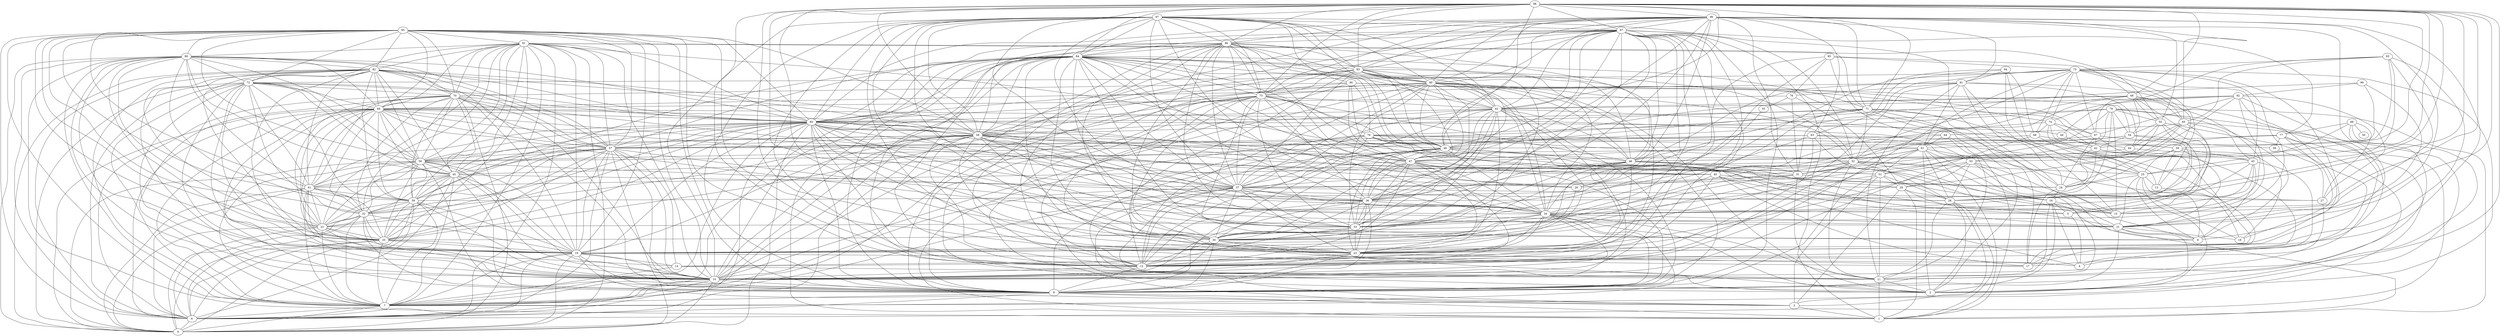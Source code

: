 digraph "sensornet-topology" {
label = "";
rankdir="BT";"0"->"6" [arrowhead = "both"] 
"0"->"7" [arrowhead = "both"] 
"0"->"10" [arrowhead = "both"] 
"0"->"19" [arrowhead = "both"] 
"0"->"20" [arrowhead = "both"] 
"0"->"22" [arrowhead = "both"] 
"0"->"32" [arrowhead = "both"] 
"0"->"39" [arrowhead = "both"] 
"0"->"41" [arrowhead = "both"] 
"0"->"56" [arrowhead = "both"] 
"0"->"57" [arrowhead = "both"] 
"0"->"60" [arrowhead = "both"] 
"0"->"69" [arrowhead = "both"] 
"0"->"70" [arrowhead = "both"] 
"0"->"72" [arrowhead = "both"] 
"0"->"82" [arrowhead = "both"] 
"0"->"89" [arrowhead = "both"] 
"0"->"91" [arrowhead = "both"] 
"1"->"3" [arrowhead = "both"] 
"1"->"8" [arrowhead = "both"] 
"1"->"11" [arrowhead = "both"] 
"1"->"28" [arrowhead = "both"] 
"1"->"29" [arrowhead = "both"] 
"1"->"53" [arrowhead = "both"] 
"1"->"61" [arrowhead = "both"] 
"1"->"64" [arrowhead = "both"] 
"1"->"78" [arrowhead = "both"] 
"1"->"79" [arrowhead = "both"] 
"1"->"84" [arrowhead = "both"] 
"1"->"87" [arrowhead = "both"] 
"1"->"89" [arrowhead = "both"] 
"2"->"11" [arrowhead = "both"] 
"2"->"16" [arrowhead = "both"] 
"2"->"21" [arrowhead = "both"] 
"2"->"25" [arrowhead = "both"] 
"2"->"28" [arrowhead = "both"] 
"2"->"30" [arrowhead = "both"] 
"2"->"34" [arrowhead = "both"] 
"2"->"37" [arrowhead = "both"] 
"2"->"61" [arrowhead = "both"] 
"2"->"71" [arrowhead = "both"] 
"2"->"75" [arrowhead = "both"] 
"2"->"78" [arrowhead = "both"] 
"2"->"80" [arrowhead = "both"] 
"2"->"84" [arrowhead = "both"] 
"2"->"88" [arrowhead = "both"] 
"3"->"8" [arrowhead = "both"] 
"3"->"19" [arrowhead = "both"] 
"3"->"28" [arrowhead = "both"] 
"3"->"29" [arrowhead = "both"] 
"3"->"51" [arrowhead = "both"] 
"3"->"73" [arrowhead = "both"] 
"3"->"78" [arrowhead = "both"] 
"3"->"79" [arrowhead = "both"] 
"4"->"5" [arrowhead = "both"] 
"4"->"16" [arrowhead = "both"] 
"4"->"19" [arrowhead = "both"] 
"4"->"40" [arrowhead = "both"] 
"4"->"55" [arrowhead = "both"] 
"4"->"66" [arrowhead = "both"] 
"4"->"95" [arrowhead = "both"] 
"5"->"16" [arrowhead = "both"] 
"5"->"29" [arrowhead = "both"] 
"5"->"43" [arrowhead = "both"] 
"5"->"54" [arrowhead = "both"] 
"5"->"60" [arrowhead = "both"] 
"5"->"66" [arrowhead = "both"] 
"5"->"90" [arrowhead = "both"] 
"6"->"7" [arrowhead = "both"] 
"6"->"8" [arrowhead = "both"] 
"6"->"10" [arrowhead = "both"] 
"6"->"19" [arrowhead = "both"] 
"6"->"20" [arrowhead = "both"] 
"6"->"22" [arrowhead = "both"] 
"6"->"32" [arrowhead = "both"] 
"6"->"39" [arrowhead = "both"] 
"6"->"41" [arrowhead = "both"] 
"6"->"45" [arrowhead = "both"] 
"6"->"57" [arrowhead = "both"] 
"6"->"58" [arrowhead = "both"] 
"6"->"60" [arrowhead = "both"] 
"6"->"69" [arrowhead = "both"] 
"6"->"70" [arrowhead = "both"] 
"6"->"72" [arrowhead = "both"] 
"6"->"77" [arrowhead = "both"] 
"6"->"82" [arrowhead = "both"] 
"6"->"89" [arrowhead = "both"] 
"6"->"91" [arrowhead = "both"] 
"6"->"95" [arrowhead = "both"] 
"7"->"8" [arrowhead = "both"] 
"7"->"10" [arrowhead = "both"] 
"7"->"14" [arrowhead = "both"] 
"7"->"19" [arrowhead = "both"] 
"7"->"20" [arrowhead = "both"] 
"7"->"22" [arrowhead = "both"] 
"7"->"32" [arrowhead = "both"] 
"7"->"34" [arrowhead = "both"] 
"7"->"37" [arrowhead = "both"] 
"7"->"39" [arrowhead = "both"] 
"7"->"41" [arrowhead = "both"] 
"7"->"45" [arrowhead = "both"] 
"7"->"56" [arrowhead = "both"] 
"7"->"58" [arrowhead = "both"] 
"7"->"60" [arrowhead = "both"] 
"7"->"65" [arrowhead = "both"] 
"7"->"69" [arrowhead = "both"] 
"7"->"70" [arrowhead = "both"] 
"7"->"72" [arrowhead = "both"] 
"7"->"82" [arrowhead = "both"] 
"7"->"83" [arrowhead = "both"] 
"7"->"84" [arrowhead = "both"] 
"7"->"89" [arrowhead = "both"] 
"7"->"91" [arrowhead = "both"] 
"7"->"95" [arrowhead = "both"] 
"8"->"10" [arrowhead = "both"] 
"8"->"12" [arrowhead = "both"] 
"8"->"19" [arrowhead = "both"] 
"8"->"21" [arrowhead = "both"] 
"8"->"23" [arrowhead = "both"] 
"8"->"30" [arrowhead = "both"] 
"8"->"32" [arrowhead = "both"] 
"8"->"34" [arrowhead = "both"] 
"8"->"36" [arrowhead = "both"] 
"8"->"37" [arrowhead = "both"] 
"8"->"45" [arrowhead = "both"] 
"8"->"47" [arrowhead = "both"] 
"8"->"48" [arrowhead = "both"] 
"8"->"51" [arrowhead = "both"] 
"8"->"53" [arrowhead = "both"] 
"8"->"56" [arrowhead = "both"] 
"8"->"57" [arrowhead = "both"] 
"8"->"60" [arrowhead = "both"] 
"8"->"62" [arrowhead = "both"] 
"8"->"69" [arrowhead = "both"] 
"8"->"73" [arrowhead = "both"] 
"8"->"80" [arrowhead = "both"] 
"8"->"82" [arrowhead = "both"] 
"8"->"84" [arrowhead = "both"] 
"8"->"86" [arrowhead = "both"] 
"8"->"87" [arrowhead = "both"] 
"8"->"95" [arrowhead = "both"] 
"8"->"97" [arrowhead = "both"] 
"8"->"98" [arrowhead = "both"] 
"9"->"13" [arrowhead = "both"] 
"9"->"21" [arrowhead = "both"] 
"9"->"25" [arrowhead = "both"] 
"9"->"43" [arrowhead = "both"] 
"9"->"63" [arrowhead = "both"] 
"9"->"71" [arrowhead = "both"] 
"9"->"73" [arrowhead = "both"] 
"9"->"75" [arrowhead = "both"] 
"9"->"79" [arrowhead = "both"] 
"9"->"84" [arrowhead = "both"] 
"10"->"12" [arrowhead = "both"] 
"10"->"19" [arrowhead = "both"] 
"10"->"20" [arrowhead = "both"] 
"10"->"22" [arrowhead = "both"] 
"10"->"23" [arrowhead = "both"] 
"10"->"30" [arrowhead = "both"] 
"10"->"32" [arrowhead = "both"] 
"10"->"34" [arrowhead = "both"] 
"10"->"36" [arrowhead = "both"] 
"10"->"37" [arrowhead = "both"] 
"10"->"39" [arrowhead = "both"] 
"10"->"41" [arrowhead = "both"] 
"10"->"45" [arrowhead = "both"] 
"10"->"47" [arrowhead = "both"] 
"10"->"56" [arrowhead = "both"] 
"10"->"57" [arrowhead = "both"] 
"10"->"58" [arrowhead = "both"] 
"10"->"62" [arrowhead = "both"] 
"10"->"68" [arrowhead = "both"] 
"10"->"69" [arrowhead = "both"] 
"10"->"70" [arrowhead = "both"] 
"10"->"72" [arrowhead = "both"] 
"10"->"73" [arrowhead = "both"] 
"10"->"80" [arrowhead = "both"] 
"10"->"82" [arrowhead = "both"] 
"10"->"84" [arrowhead = "both"] 
"10"->"86" [arrowhead = "both"] 
"10"->"87" [arrowhead = "both"] 
"10"->"88" [arrowhead = "both"] 
"10"->"89" [arrowhead = "both"] 
"10"->"91" [arrowhead = "both"] 
"10"->"95" [arrowhead = "both"] 
"10"->"97" [arrowhead = "both"] 
"11"->"14" [arrowhead = "both"] 
"11"->"16" [arrowhead = "both"] 
"11"->"27" [arrowhead = "both"] 
"11"->"28" [arrowhead = "both"] 
"11"->"31" [arrowhead = "both"] 
"11"->"34" [arrowhead = "both"] 
"11"->"51" [arrowhead = "both"] 
"11"->"52" [arrowhead = "both"] 
"11"->"64" [arrowhead = "both"] 
"11"->"77" [arrowhead = "both"] 
"11"->"78" [arrowhead = "both"] 
"11"->"81" [arrowhead = "both"] 
"11"->"90" [arrowhead = "both"] 
"12"->"23" [arrowhead = "both"] 
"12"->"30" [arrowhead = "both"] 
"12"->"33" [arrowhead = "both"] 
"12"->"34" [arrowhead = "both"] 
"12"->"36" [arrowhead = "both"] 
"12"->"37" [arrowhead = "both"] 
"12"->"42" [arrowhead = "both"] 
"12"->"46" [arrowhead = "both"] 
"12"->"47" [arrowhead = "both"] 
"12"->"48" [arrowhead = "both"] 
"12"->"52" [arrowhead = "both"] 
"12"->"58" [arrowhead = "both"] 
"12"->"60" [arrowhead = "both"] 
"12"->"63" [arrowhead = "both"] 
"12"->"73" [arrowhead = "both"] 
"12"->"75" [arrowhead = "both"] 
"12"->"80" [arrowhead = "both"] 
"12"->"83" [arrowhead = "both"] 
"12"->"84" [arrowhead = "both"] 
"12"->"86" [arrowhead = "both"] 
"12"->"87" [arrowhead = "both"] 
"12"->"95" [arrowhead = "both"] 
"12"->"96" [arrowhead = "both"] 
"12"->"97" [arrowhead = "both"] 
"12"->"98" [arrowhead = "both"] 
"13"->"25" [arrowhead = "both"] 
"13"->"59" [arrowhead = "both"] 
"13"->"75" [arrowhead = "both"] 
"13"->"94" [arrowhead = "both"] 
"14"->"19" [arrowhead = "both"] 
"14"->"57" [arrowhead = "both"] 
"14"->"61" [arrowhead = "both"] 
"14"->"72" [arrowhead = "both"] 
"14"->"96" [arrowhead = "both"] 
"15"->"16" [arrowhead = "both"] 
"15"->"31" [arrowhead = "both"] 
"15"->"43" [arrowhead = "both"] 
"15"->"46" [arrowhead = "both"] 
"15"->"53" [arrowhead = "both"] 
"15"->"66" [arrowhead = "both"] 
"15"->"79" [arrowhead = "both"] 
"15"->"81" [arrowhead = "both"] 
"15"->"93" [arrowhead = "both"] 
"16"->"24" [arrowhead = "both"] 
"16"->"48" [arrowhead = "both"] 
"16"->"52" [arrowhead = "both"] 
"16"->"54" [arrowhead = "both"] 
"16"->"55" [arrowhead = "both"] 
"16"->"61" [arrowhead = "both"] 
"16"->"65" [arrowhead = "both"] 
"17"->"23" [arrowhead = "both"] 
"17"->"24" [arrowhead = "both"] 
"17"->"40" [arrowhead = "both"] 
"17"->"42" [arrowhead = "both"] 
"17"->"43" [arrowhead = "both"] 
"17"->"71" [arrowhead = "both"] 
"17"->"74" [arrowhead = "both"] 
"17"->"90" [arrowhead = "both"] 
"17"->"92" [arrowhead = "both"] 
"18"->"21" [arrowhead = "both"] 
"18"->"25" [arrowhead = "both"] 
"18"->"44" [arrowhead = "both"] 
"18"->"77" [arrowhead = "both"] 
"18"->"94" [arrowhead = "both"] 
"19"->"20" [arrowhead = "both"] 
"19"->"22" [arrowhead = "both"] 
"19"->"26" [arrowhead = "both"] 
"19"->"31" [arrowhead = "both"] 
"19"->"32" [arrowhead = "both"] 
"19"->"39" [arrowhead = "both"] 
"19"->"41" [arrowhead = "both"] 
"19"->"45" [arrowhead = "both"] 
"19"->"53" [arrowhead = "both"] 
"19"->"56" [arrowhead = "both"] 
"19"->"57" [arrowhead = "both"] 
"19"->"58" [arrowhead = "both"] 
"19"->"60" [arrowhead = "both"] 
"19"->"70" [arrowhead = "both"] 
"19"->"72" [arrowhead = "both"] 
"19"->"81" [arrowhead = "both"] 
"19"->"82" [arrowhead = "both"] 
"19"->"89" [arrowhead = "both"] 
"19"->"91" [arrowhead = "both"] 
"19"->"92" [arrowhead = "both"] 
"19"->"95" [arrowhead = "both"] 
"20"->"22" [arrowhead = "both"] 
"20"->"32" [arrowhead = "both"] 
"20"->"39" [arrowhead = "both"] 
"20"->"40" [arrowhead = "both"] 
"20"->"41" [arrowhead = "both"] 
"20"->"45" [arrowhead = "both"] 
"20"->"56" [arrowhead = "both"] 
"20"->"57" [arrowhead = "both"] 
"20"->"60" [arrowhead = "both"] 
"20"->"69" [arrowhead = "both"] 
"20"->"72" [arrowhead = "both"] 
"20"->"82" [arrowhead = "both"] 
"20"->"83" [arrowhead = "both"] 
"20"->"89" [arrowhead = "both"] 
"20"->"91" [arrowhead = "both"] 
"20"->"95" [arrowhead = "both"] 
"21"->"25" [arrowhead = "both"] 
"21"->"34" [arrowhead = "both"] 
"21"->"46" [arrowhead = "both"] 
"21"->"48" [arrowhead = "both"] 
"21"->"52" [arrowhead = "both"] 
"21"->"58" [arrowhead = "both"] 
"21"->"59" [arrowhead = "both"] 
"21"->"69" [arrowhead = "both"] 
"21"->"75" [arrowhead = "both"] 
"21"->"96" [arrowhead = "both"] 
"21"->"98" [arrowhead = "both"] 
"21"->"99" [arrowhead = "both"] 
"22"->"32" [arrowhead = "both"] 
"22"->"39" [arrowhead = "both"] 
"22"->"41" [arrowhead = "both"] 
"22"->"45" [arrowhead = "both"] 
"22"->"56" [arrowhead = "both"] 
"22"->"57" [arrowhead = "both"] 
"22"->"60" [arrowhead = "both"] 
"22"->"69" [arrowhead = "both"] 
"22"->"70" [arrowhead = "both"] 
"22"->"82" [arrowhead = "both"] 
"22"->"89" [arrowhead = "both"] 
"22"->"91" [arrowhead = "both"] 
"22"->"92" [arrowhead = "both"] 
"22"->"95" [arrowhead = "both"] 
"23"->"30" [arrowhead = "both"] 
"23"->"33" [arrowhead = "both"] 
"23"->"34" [arrowhead = "both"] 
"23"->"36" [arrowhead = "both"] 
"23"->"37" [arrowhead = "both"] 
"23"->"40" [arrowhead = "both"] 
"23"->"46" [arrowhead = "both"] 
"23"->"47" [arrowhead = "both"] 
"23"->"48" [arrowhead = "both"] 
"23"->"58" [arrowhead = "both"] 
"23"->"60" [arrowhead = "both"] 
"23"->"62" [arrowhead = "both"] 
"23"->"80" [arrowhead = "both"] 
"23"->"83" [arrowhead = "both"] 
"23"->"84" [arrowhead = "both"] 
"23"->"86" [arrowhead = "both"] 
"23"->"87" [arrowhead = "both"] 
"23"->"93" [arrowhead = "both"] 
"23"->"96" [arrowhead = "both"] 
"23"->"97" [arrowhead = "both"] 
"23"->"98" [arrowhead = "both"] 
"24"->"25" [arrowhead = "both"] 
"24"->"40" [arrowhead = "both"] 
"24"->"42" [arrowhead = "both"] 
"24"->"67" [arrowhead = "both"] 
"24"->"81" [arrowhead = "both"] 
"24"->"82" [arrowhead = "both"] 
"24"->"88" [arrowhead = "both"] 
"24"->"90" [arrowhead = "both"] 
"24"->"92" [arrowhead = "both"] 
"24"->"97" [arrowhead = "both"] 
"25"->"43" [arrowhead = "both"] 
"25"->"52" [arrowhead = "both"] 
"25"->"59" [arrowhead = "both"] 
"25"->"63" [arrowhead = "both"] 
"25"->"68" [arrowhead = "both"] 
"25"->"71" [arrowhead = "both"] 
"25"->"74" [arrowhead = "both"] 
"25"->"93" [arrowhead = "both"] 
"26"->"31" [arrowhead = "both"] 
"26"->"35" [arrowhead = "both"] 
"26"->"60" [arrowhead = "both"] 
"26"->"69" [arrowhead = "both"] 
"26"->"84" [arrowhead = "both"] 
"26"->"85" [arrowhead = "both"] 
"27"->"37" [arrowhead = "both"] 
"27"->"38" [arrowhead = "both"] 
"27"->"61" [arrowhead = "both"] 
"27"->"88" [arrowhead = "both"] 
"27"->"92" [arrowhead = "both"] 
"28"->"29" [arrowhead = "both"] 
"28"->"40" [arrowhead = "both"] 
"28"->"42" [arrowhead = "both"] 
"28"->"51" [arrowhead = "both"] 
"28"->"52" [arrowhead = "both"] 
"28"->"53" [arrowhead = "both"] 
"28"->"56" [arrowhead = "both"] 
"28"->"61" [arrowhead = "both"] 
"28"->"79" [arrowhead = "both"] 
"28"->"98" [arrowhead = "both"] 
"29"->"51" [arrowhead = "both"] 
"29"->"53" [arrowhead = "both"] 
"29"->"55" [arrowhead = "both"] 
"29"->"76" [arrowhead = "both"] 
"29"->"78" [arrowhead = "both"] 
"29"->"91" [arrowhead = "both"] 
"30"->"33" [arrowhead = "both"] 
"30"->"34" [arrowhead = "both"] 
"30"->"36" [arrowhead = "both"] 
"30"->"37" [arrowhead = "both"] 
"30"->"46" [arrowhead = "both"] 
"30"->"47" [arrowhead = "both"] 
"30"->"48" [arrowhead = "both"] 
"30"->"52" [arrowhead = "both"] 
"30"->"58" [arrowhead = "both"] 
"30"->"60" [arrowhead = "both"] 
"30"->"62" [arrowhead = "both"] 
"30"->"73" [arrowhead = "both"] 
"30"->"83" [arrowhead = "both"] 
"30"->"84" [arrowhead = "both"] 
"30"->"86" [arrowhead = "both"] 
"30"->"87" [arrowhead = "both"] 
"30"->"96" [arrowhead = "both"] 
"30"->"97" [arrowhead = "both"] 
"30"->"98" [arrowhead = "both"] 
"31"->"44" [arrowhead = "both"] 
"31"->"46" [arrowhead = "both"] 
"31"->"61" [arrowhead = "both"] 
"31"->"65" [arrowhead = "both"] 
"31"->"69" [arrowhead = "both"] 
"31"->"76" [arrowhead = "both"] 
"31"->"94" [arrowhead = "both"] 
"31"->"96" [arrowhead = "both"] 
"32"->"39" [arrowhead = "both"] 
"32"->"41" [arrowhead = "both"] 
"32"->"45" [arrowhead = "both"] 
"32"->"56" [arrowhead = "both"] 
"32"->"57" [arrowhead = "both"] 
"32"->"58" [arrowhead = "both"] 
"32"->"60" [arrowhead = "both"] 
"32"->"69" [arrowhead = "both"] 
"32"->"70" [arrowhead = "both"] 
"32"->"72" [arrowhead = "both"] 
"32"->"89" [arrowhead = "both"] 
"32"->"91" [arrowhead = "both"] 
"32"->"95" [arrowhead = "both"] 
"33"->"34" [arrowhead = "both"] 
"33"->"36" [arrowhead = "both"] 
"33"->"37" [arrowhead = "both"] 
"33"->"46" [arrowhead = "both"] 
"33"->"47" [arrowhead = "both"] 
"33"->"48" [arrowhead = "both"] 
"33"->"51" [arrowhead = "both"] 
"33"->"62" [arrowhead = "both"] 
"33"->"73" [arrowhead = "both"] 
"33"->"80" [arrowhead = "both"] 
"33"->"84" [arrowhead = "both"] 
"33"->"85" [arrowhead = "both"] 
"33"->"86" [arrowhead = "both"] 
"33"->"87" [arrowhead = "both"] 
"33"->"94" [arrowhead = "both"] 
"33"->"96" [arrowhead = "both"] 
"33"->"97" [arrowhead = "both"] 
"33"->"98" [arrowhead = "both"] 
"34"->"36" [arrowhead = "both"] 
"34"->"37" [arrowhead = "both"] 
"34"->"43" [arrowhead = "both"] 
"34"->"47" [arrowhead = "both"] 
"34"->"48" [arrowhead = "both"] 
"34"->"52" [arrowhead = "both"] 
"34"->"55" [arrowhead = "both"] 
"34"->"57" [arrowhead = "both"] 
"34"->"58" [arrowhead = "both"] 
"34"->"60" [arrowhead = "both"] 
"34"->"62" [arrowhead = "both"] 
"34"->"71" [arrowhead = "both"] 
"34"->"73" [arrowhead = "both"] 
"34"->"80" [arrowhead = "both"] 
"34"->"83" [arrowhead = "both"] 
"34"->"86" [arrowhead = "both"] 
"34"->"87" [arrowhead = "both"] 
"34"->"97" [arrowhead = "both"] 
"34"->"98" [arrowhead = "both"] 
"35"->"76" [arrowhead = "both"] 
"36"->"37" [arrowhead = "both"] 
"36"->"46" [arrowhead = "both"] 
"36"->"47" [arrowhead = "both"] 
"36"->"48" [arrowhead = "both"] 
"36"->"58" [arrowhead = "both"] 
"36"->"60" [arrowhead = "both"] 
"36"->"62" [arrowhead = "both"] 
"36"->"73" [arrowhead = "both"] 
"36"->"80" [arrowhead = "both"] 
"36"->"83" [arrowhead = "both"] 
"36"->"84" [arrowhead = "both"] 
"36"->"87" [arrowhead = "both"] 
"36"->"96" [arrowhead = "both"] 
"36"->"97" [arrowhead = "both"] 
"36"->"98" [arrowhead = "both"] 
"37"->"45" [arrowhead = "both"] 
"37"->"46" [arrowhead = "both"] 
"37"->"47" [arrowhead = "both"] 
"37"->"48" [arrowhead = "both"] 
"37"->"52" [arrowhead = "both"] 
"37"->"58" [arrowhead = "both"] 
"37"->"60" [arrowhead = "both"] 
"37"->"62" [arrowhead = "both"] 
"37"->"73" [arrowhead = "both"] 
"37"->"77" [arrowhead = "both"] 
"37"->"80" [arrowhead = "both"] 
"37"->"83" [arrowhead = "both"] 
"37"->"84" [arrowhead = "both"] 
"37"->"86" [arrowhead = "both"] 
"37"->"96" [arrowhead = "both"] 
"37"->"97" [arrowhead = "both"] 
"37"->"98" [arrowhead = "both"] 
"38"->"67" [arrowhead = "both"] 
"38"->"77" [arrowhead = "both"] 
"39"->"41" [arrowhead = "both"] 
"39"->"45" [arrowhead = "both"] 
"39"->"56" [arrowhead = "both"] 
"39"->"57" [arrowhead = "both"] 
"39"->"60" [arrowhead = "both"] 
"39"->"63" [arrowhead = "both"] 
"39"->"69" [arrowhead = "both"] 
"39"->"70" [arrowhead = "both"] 
"39"->"72" [arrowhead = "both"] 
"39"->"82" [arrowhead = "both"] 
"39"->"84" [arrowhead = "both"] 
"39"->"91" [arrowhead = "both"] 
"39"->"95" [arrowhead = "both"] 
"40"->"47" [arrowhead = "both"] 
"40"->"54" [arrowhead = "both"] 
"40"->"60" [arrowhead = "both"] 
"40"->"67" [arrowhead = "both"] 
"40"->"70" [arrowhead = "both"] 
"40"->"74" [arrowhead = "both"] 
"40"->"78" [arrowhead = "both"] 
"41"->"45" [arrowhead = "both"] 
"41"->"52" [arrowhead = "both"] 
"41"->"56" [arrowhead = "both"] 
"41"->"57" [arrowhead = "both"] 
"41"->"60" [arrowhead = "both"] 
"41"->"69" [arrowhead = "both"] 
"41"->"70" [arrowhead = "both"] 
"41"->"72" [arrowhead = "both"] 
"41"->"82" [arrowhead = "both"] 
"41"->"89" [arrowhead = "both"] 
"41"->"95" [arrowhead = "both"] 
"42"->"49" [arrowhead = "both"] 
"42"->"54" [arrowhead = "both"] 
"42"->"62" [arrowhead = "both"] 
"42"->"67" [arrowhead = "both"] 
"42"->"74" [arrowhead = "both"] 
"42"->"99" [arrowhead = "both"] 
"43"->"59" [arrowhead = "both"] 
"43"->"65" [arrowhead = "both"] 
"43"->"67" [arrowhead = "both"] 
"43"->"75" [arrowhead = "both"] 
"44"->"55" [arrowhead = "both"] 
"44"->"65" [arrowhead = "both"] 
"44"->"68" [arrowhead = "both"] 
"44"->"81" [arrowhead = "both"] 
"45"->"56" [arrowhead = "both"] 
"45"->"57" [arrowhead = "both"] 
"45"->"58" [arrowhead = "both"] 
"45"->"60" [arrowhead = "both"] 
"45"->"69" [arrowhead = "both"] 
"45"->"70" [arrowhead = "both"] 
"45"->"72" [arrowhead = "both"] 
"45"->"79" [arrowhead = "both"] 
"45"->"82" [arrowhead = "both"] 
"45"->"89" [arrowhead = "both"] 
"45"->"91" [arrowhead = "both"] 
"46"->"48" [arrowhead = "both"] 
"46"->"62" [arrowhead = "both"] 
"46"->"65" [arrowhead = "both"] 
"46"->"71" [arrowhead = "both"] 
"46"->"73" [arrowhead = "both"] 
"46"->"80" [arrowhead = "both"] 
"46"->"81" [arrowhead = "both"] 
"46"->"83" [arrowhead = "both"] 
"46"->"86" [arrowhead = "both"] 
"46"->"87" [arrowhead = "both"] 
"46"->"98" [arrowhead = "both"] 
"47"->"48" [arrowhead = "both"] 
"47"->"58" [arrowhead = "both"] 
"47"->"60" [arrowhead = "both"] 
"47"->"62" [arrowhead = "both"] 
"47"->"68" [arrowhead = "both"] 
"47"->"73" [arrowhead = "both"] 
"47"->"80" [arrowhead = "both"] 
"47"->"83" [arrowhead = "both"] 
"47"->"84" [arrowhead = "both"] 
"47"->"86" [arrowhead = "both"] 
"47"->"87" [arrowhead = "both"] 
"47"->"90" [arrowhead = "both"] 
"47"->"98" [arrowhead = "both"] 
"48"->"54" [arrowhead = "both"] 
"48"->"58" [arrowhead = "both"] 
"48"->"62" [arrowhead = "both"] 
"48"->"66" [arrowhead = "both"] 
"48"->"71" [arrowhead = "both"] 
"48"->"73" [arrowhead = "both"] 
"48"->"80" [arrowhead = "both"] 
"48"->"83" [arrowhead = "both"] 
"48"->"84" [arrowhead = "both"] 
"48"->"86" [arrowhead = "both"] 
"48"->"87" [arrowhead = "both"] 
"48"->"96" [arrowhead = "both"] 
"48"->"97" [arrowhead = "both"] 
"49"->"60" [arrowhead = "both"] 
"49"->"92" [arrowhead = "both"] 
"50"->"88" [arrowhead = "both"] 
"51"->"53" [arrowhead = "both"] 
"51"->"58" [arrowhead = "both"] 
"51"->"61" [arrowhead = "both"] 
"51"->"78" [arrowhead = "both"] 
"51"->"79" [arrowhead = "both"] 
"52"->"61" [arrowhead = "both"] 
"52"->"66" [arrowhead = "both"] 
"52"->"71" [arrowhead = "both"] 
"52"->"75" [arrowhead = "both"] 
"52"->"78" [arrowhead = "both"] 
"52"->"80" [arrowhead = "both"] 
"52"->"84" [arrowhead = "both"] 
"52"->"87" [arrowhead = "both"] 
"53"->"59" [arrowhead = "both"] 
"53"->"69" [arrowhead = "both"] 
"53"->"78" [arrowhead = "both"] 
"53"->"79" [arrowhead = "both"] 
"54"->"55" [arrowhead = "both"] 
"54"->"66" [arrowhead = "both"] 
"54"->"79" [arrowhead = "both"] 
"54"->"90" [arrowhead = "both"] 
"55"->"66" [arrowhead = "both"] 
"55"->"79" [arrowhead = "both"] 
"55"->"91" [arrowhead = "both"] 
"55"->"96" [arrowhead = "both"] 
"56"->"57" [arrowhead = "both"] 
"56"->"58" [arrowhead = "both"] 
"56"->"60" [arrowhead = "both"] 
"56"->"61" [arrowhead = "both"] 
"56"->"63" [arrowhead = "both"] 
"56"->"69" [arrowhead = "both"] 
"56"->"70" [arrowhead = "both"] 
"56"->"72" [arrowhead = "both"] 
"56"->"82" [arrowhead = "both"] 
"56"->"89" [arrowhead = "both"] 
"56"->"91" [arrowhead = "both"] 
"56"->"95" [arrowhead = "both"] 
"57"->"58" [arrowhead = "both"] 
"57"->"60" [arrowhead = "both"] 
"57"->"63" [arrowhead = "both"] 
"57"->"64" [arrowhead = "both"] 
"57"->"69" [arrowhead = "both"] 
"57"->"70" [arrowhead = "both"] 
"57"->"72" [arrowhead = "both"] 
"57"->"82" [arrowhead = "both"] 
"57"->"84" [arrowhead = "both"] 
"57"->"89" [arrowhead = "both"] 
"57"->"91" [arrowhead = "both"] 
"57"->"95" [arrowhead = "both"] 
"57"->"99" [arrowhead = "both"] 
"58"->"60" [arrowhead = "both"] 
"58"->"62" [arrowhead = "both"] 
"58"->"69" [arrowhead = "both"] 
"58"->"71" [arrowhead = "both"] 
"58"->"73" [arrowhead = "both"] 
"58"->"80" [arrowhead = "both"] 
"58"->"82" [arrowhead = "both"] 
"58"->"84" [arrowhead = "both"] 
"58"->"86" [arrowhead = "both"] 
"58"->"87" [arrowhead = "both"] 
"58"->"95" [arrowhead = "both"] 
"58"->"97" [arrowhead = "both"] 
"58"->"98" [arrowhead = "both"] 
"59"->"63" [arrowhead = "both"] 
"59"->"71" [arrowhead = "both"] 
"59"->"75" [arrowhead = "both"] 
"59"->"93" [arrowhead = "both"] 
"60"->"62" [arrowhead = "both"] 
"60"->"69" [arrowhead = "both"] 
"60"->"70" [arrowhead = "both"] 
"60"->"71" [arrowhead = "both"] 
"60"->"72" [arrowhead = "both"] 
"60"->"73" [arrowhead = "both"] 
"60"->"80" [arrowhead = "both"] 
"60"->"82" [arrowhead = "both"] 
"60"->"84" [arrowhead = "both"] 
"60"->"86" [arrowhead = "both"] 
"60"->"87" [arrowhead = "both"] 
"60"->"89" [arrowhead = "both"] 
"60"->"91" [arrowhead = "both"] 
"60"->"95" [arrowhead = "both"] 
"60"->"96" [arrowhead = "both"] 
"60"->"97" [arrowhead = "both"] 
"61"->"64" [arrowhead = "both"] 
"61"->"66" [arrowhead = "both"] 
"61"->"77" [arrowhead = "both"] 
"61"->"78" [arrowhead = "both"] 
"61"->"81" [arrowhead = "both"] 
"62"->"66" [arrowhead = "both"] 
"62"->"73" [arrowhead = "both"] 
"62"->"80" [arrowhead = "both"] 
"62"->"83" [arrowhead = "both"] 
"62"->"84" [arrowhead = "both"] 
"62"->"86" [arrowhead = "both"] 
"62"->"87" [arrowhead = "both"] 
"62"->"92" [arrowhead = "both"] 
"62"->"96" [arrowhead = "both"] 
"62"->"97" [arrowhead = "both"] 
"62"->"98" [arrowhead = "both"] 
"63"->"75" [arrowhead = "both"] 
"63"->"96" [arrowhead = "both"] 
"64"->"65" [arrowhead = "both"] 
"64"->"85" [arrowhead = "both"] 
"65"->"66" [arrowhead = "both"] 
"65"->"81" [arrowhead = "both"] 
"65"->"93" [arrowhead = "both"] 
"65"->"96" [arrowhead = "both"] 
"66"->"85" [arrowhead = "both"] 
"66"->"98" [arrowhead = "both"] 
"67"->"74" [arrowhead = "both"] 
"67"->"75" [arrowhead = "both"] 
"67"->"90" [arrowhead = "both"] 
"67"->"92" [arrowhead = "both"] 
"67"->"93" [arrowhead = "both"] 
"68"->"74" [arrowhead = "both"] 
"68"->"75" [arrowhead = "both"] 
"68"->"94" [arrowhead = "both"] 
"69"->"70" [arrowhead = "both"] 
"69"->"72" [arrowhead = "both"] 
"69"->"76" [arrowhead = "both"] 
"69"->"81" [arrowhead = "both"] 
"69"->"82" [arrowhead = "both"] 
"69"->"89" [arrowhead = "both"] 
"69"->"91" [arrowhead = "both"] 
"69"->"95" [arrowhead = "both"] 
"70"->"72" [arrowhead = "both"] 
"70"->"82" [arrowhead = "both"] 
"70"->"89" [arrowhead = "both"] 
"70"->"90" [arrowhead = "both"] 
"70"->"91" [arrowhead = "both"] 
"70"->"95" [arrowhead = "both"] 
"71"->"75" [arrowhead = "both"] 
"71"->"84" [arrowhead = "both"] 
"71"->"91" [arrowhead = "both"] 
"71"->"96" [arrowhead = "both"] 
"71"->"98" [arrowhead = "both"] 
"72"->"75" [arrowhead = "both"] 
"72"->"82" [arrowhead = "both"] 
"72"->"89" [arrowhead = "both"] 
"72"->"91" [arrowhead = "both"] 
"72"->"95" [arrowhead = "both"] 
"73"->"80" [arrowhead = "both"] 
"73"->"83" [arrowhead = "both"] 
"73"->"84" [arrowhead = "both"] 
"73"->"86" [arrowhead = "both"] 
"73"->"87" [arrowhead = "both"] 
"73"->"96" [arrowhead = "both"] 
"73"->"97" [arrowhead = "both"] 
"73"->"98" [arrowhead = "both"] 
"74"->"75" [arrowhead = "both"] 
"74"->"90" [arrowhead = "both"] 
"74"->"92" [arrowhead = "both"] 
"75"->"85" [arrowhead = "both"] 
"75"->"93" [arrowhead = "both"] 
"76"->"81" [arrowhead = "both"] 
"76"->"85" [arrowhead = "both"] 
"77"->"87" [arrowhead = "both"] 
"77"->"88" [arrowhead = "both"] 
"78"->"79" [arrowhead = "both"] 
"78"->"84" [arrowhead = "both"] 
"78"->"90" [arrowhead = "both"] 
"80"->"83" [arrowhead = "both"] 
"80"->"84" [arrowhead = "both"] 
"80"->"86" [arrowhead = "both"] 
"80"->"87" [arrowhead = "both"] 
"80"->"96" [arrowhead = "both"] 
"80"->"97" [arrowhead = "both"] 
"80"->"98" [arrowhead = "both"] 
"81"->"94" [arrowhead = "both"] 
"81"->"96" [arrowhead = "both"] 
"82"->"89" [arrowhead = "both"] 
"82"->"91" [arrowhead = "both"] 
"82"->"95" [arrowhead = "both"] 
"83"->"84" [arrowhead = "both"] 
"83"->"86" [arrowhead = "both"] 
"83"->"87" [arrowhead = "both"] 
"83"->"96" [arrowhead = "both"] 
"83"->"97" [arrowhead = "both"] 
"83"->"98" [arrowhead = "both"] 
"84"->"86" [arrowhead = "both"] 
"84"->"87" [arrowhead = "both"] 
"84"->"97" [arrowhead = "both"] 
"84"->"98" [arrowhead = "both"] 
"86"->"87" [arrowhead = "both"] 
"86"->"96" [arrowhead = "both"] 
"86"->"97" [arrowhead = "both"] 
"86"->"98" [arrowhead = "both"] 
"87"->"96" [arrowhead = "both"] 
"87"->"97" [arrowhead = "both"] 
"87"->"98" [arrowhead = "both"] 
"89"->"91" [arrowhead = "both"] 
"89"->"95" [arrowhead = "both"] 
"90"->"97" [arrowhead = "both"] 
"91"->"95" [arrowhead = "both"] 
"92"->"99" [arrowhead = "both"] 
"96"->"98" [arrowhead = "both"] 
"97"->"98" [arrowhead = "both"] 
}